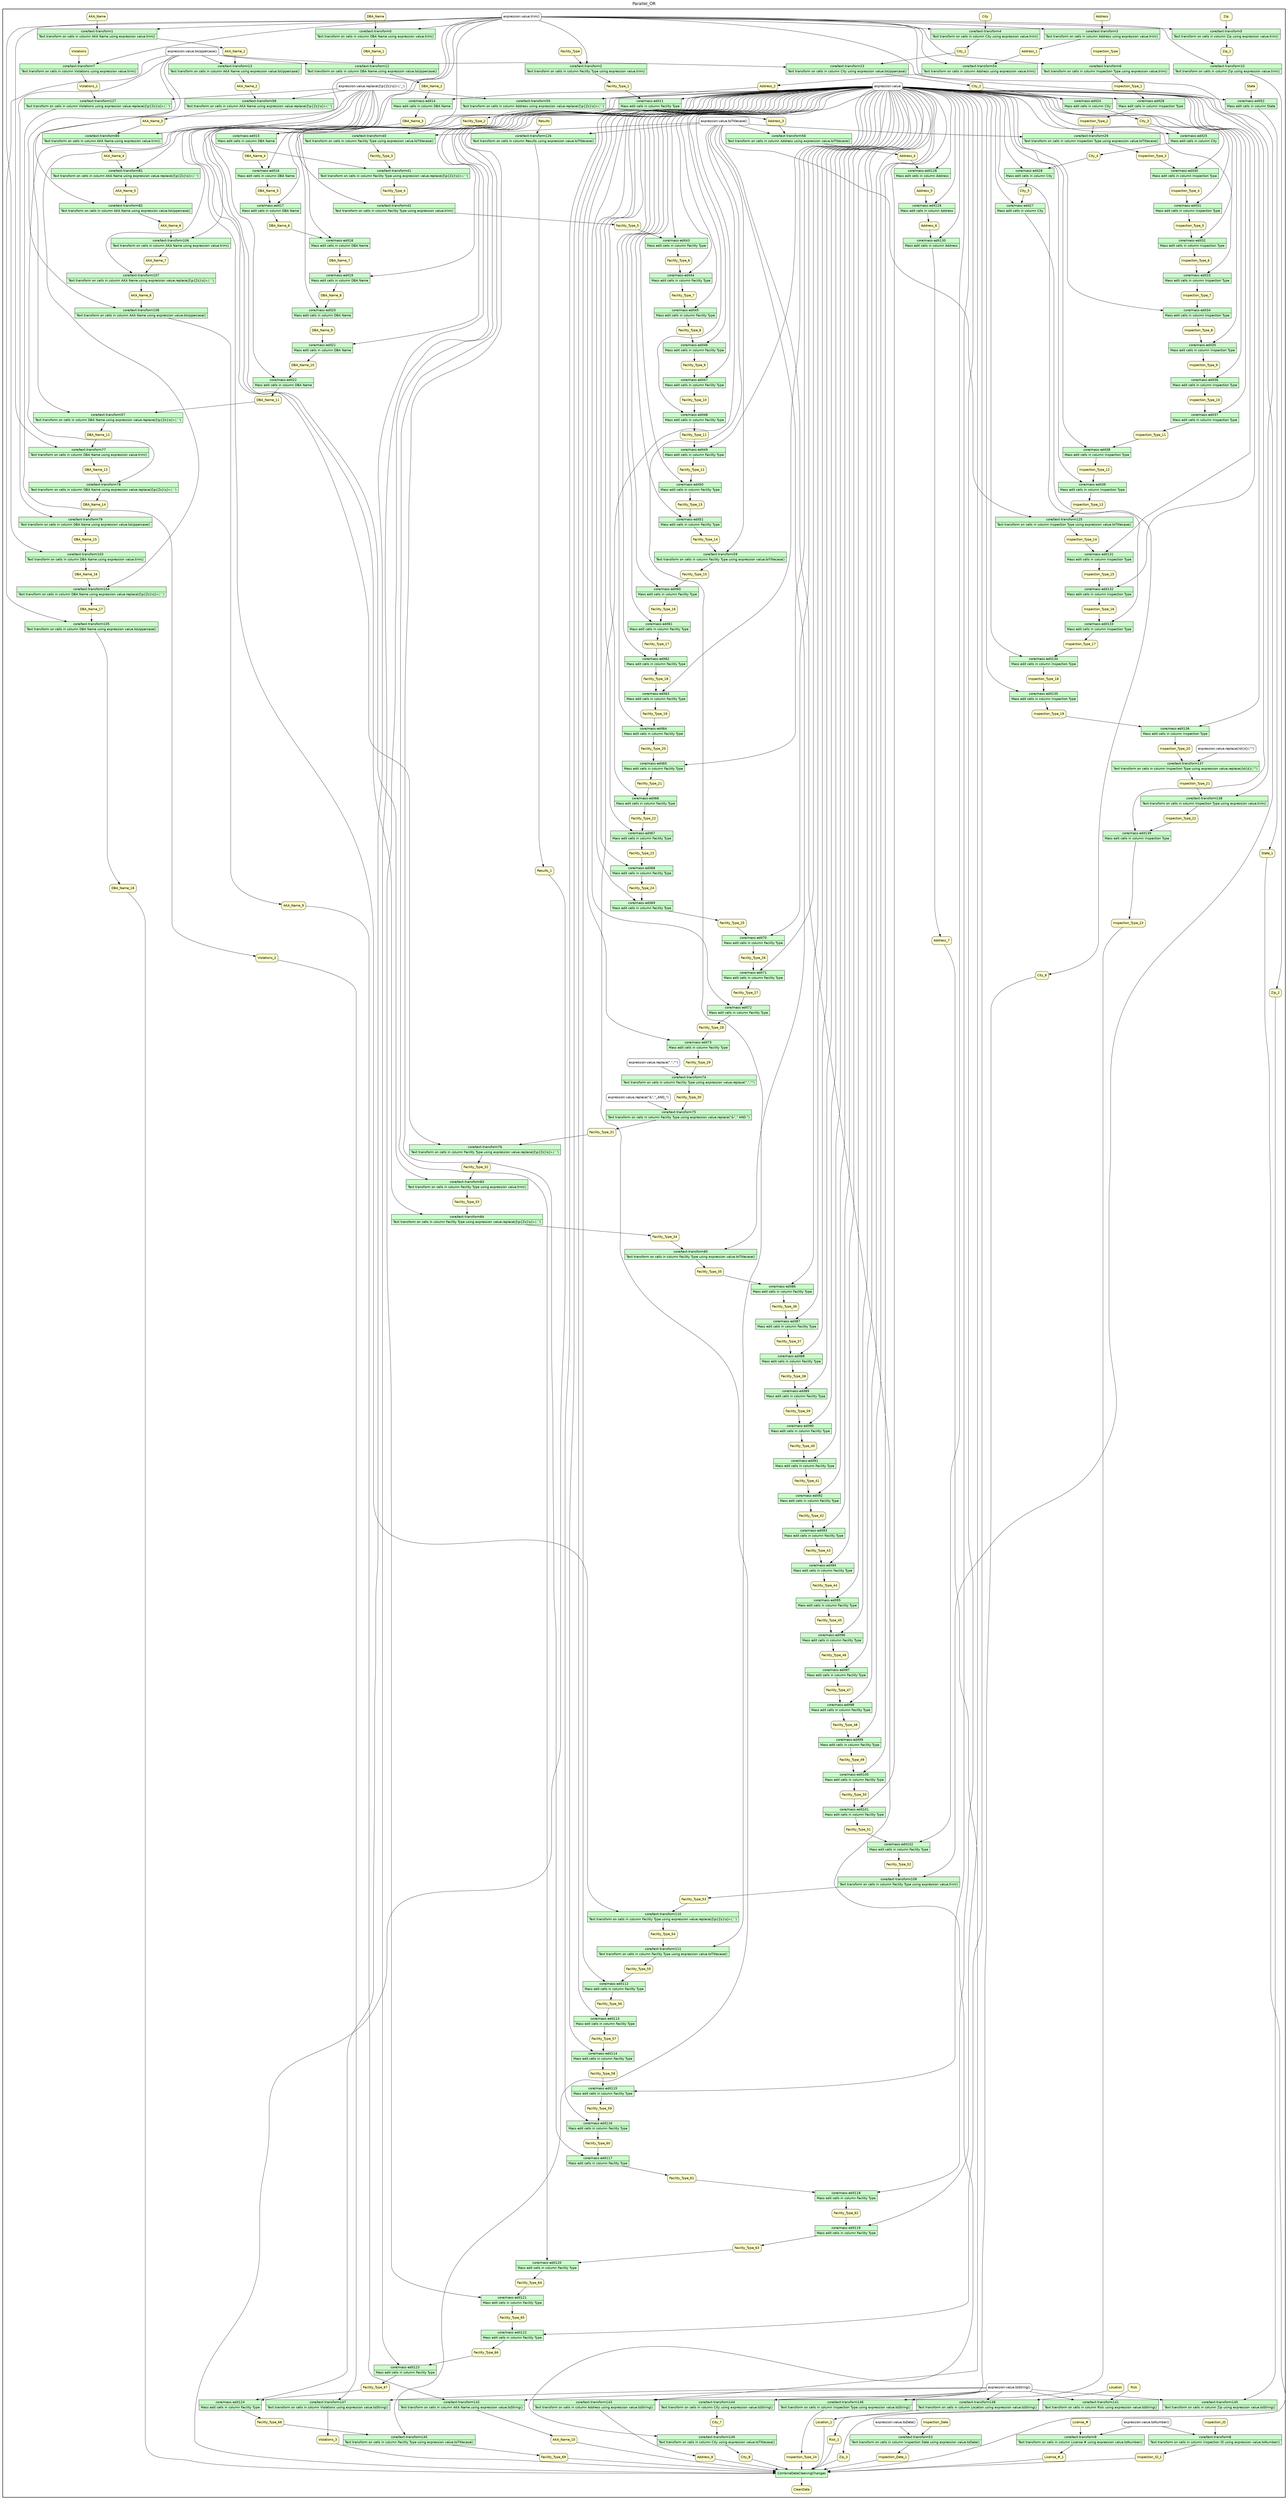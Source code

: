 
/* Start of top-level graph */
digraph Workflow {
rankdir=TB

/* Title for graph */
fontname=Helvetica; fontsize=18; labelloc=t
label=Parallel_OR

/* Start of double cluster for drawing box around nodes in workflow */
subgraph cluster_workflow_box_outer { label=""; color=black; penwidth=2
subgraph cluster_workflow_box_inner { label=""; penwidth=0

/* Style for nodes representing atomic programs in workflow */
node[shape=box style=filled fillcolor="#CCFFCC" peripheries=1 fontname=Helvetica]

/* Nodes representing atomic programs in workflow */
"core/text-transform0" [shape=record rankdir=LR label="{<f0> core/text-transform0 |<f1> Text transform on cells in column DBA Name using expression value.trim()}"];
"core/text-transform1" [shape=record rankdir=LR label="{<f0> core/text-transform1 |<f1> Text transform on cells in column AKA Name using expression value.trim()}"];
"core/text-transform2" [shape=record rankdir=LR label="{<f0> core/text-transform2 |<f1> Text transform on cells in column Facility Type using expression value.trim()}"];
"core/text-transform3" [shape=record rankdir=LR label="{<f0> core/text-transform3 |<f1> Text transform on cells in column Address using expression value.trim()}"];
"core/text-transform4" [shape=record rankdir=LR label="{<f0> core/text-transform4 |<f1> Text transform on cells in column City using expression value.trim()}"];
"core/text-transform5" [shape=record rankdir=LR label="{<f0> core/text-transform5 |<f1> Text transform on cells in column Zip using expression value.trim()}"];
"core/text-transform6" [shape=record rankdir=LR label="{<f0> core/text-transform6 |<f1> Text transform on cells in column Inspection Type using expression value.trim()}"];
"core/text-transform7" [shape=record rankdir=LR label="{<f0> core/text-transform7 |<f1> Text transform on cells in column Violations using expression value.trim()}"];
"core/text-transform8" [shape=record rankdir=LR label="{<f0> core/text-transform8 |<f1> Text transform on cells in column Inspection ID using expression value.toNumber()}"];
"core/text-transform9" [shape=record rankdir=LR label="{<f0> core/text-transform9 |<f1> Text transform on cells in column License # using expression value.toNumber()}"];
"core/text-transform10" [shape=record rankdir=LR label="{<f0> core/text-transform10 |<f1> Text transform on cells in column Zip using expression value.trim()}"];
"core/mass-edit11" [shape=record rankdir=LR label="{<f0> core/mass-edit11 |<f1> Mass edit cells in column Facility Type}"];
"core/text-transform12" [shape=record rankdir=LR label="{<f0> core/text-transform12 |<f1> Text transform on cells in column DBA Name using expression value.toUppercase()}"];
"core/text-transform13" [shape=record rankdir=LR label="{<f0> core/text-transform13 |<f1> Text transform on cells in column AKA Name using expression value.toUppercase()}"];
"core/mass-edit14" [shape=record rankdir=LR label="{<f0> core/mass-edit14 |<f1> Mass edit cells in column DBA Name}"];
"core/mass-edit15" [shape=record rankdir=LR label="{<f0> core/mass-edit15 |<f1> Mass edit cells in column DBA Name}"];
"core/mass-edit16" [shape=record rankdir=LR label="{<f0> core/mass-edit16 |<f1> Mass edit cells in column DBA Name}"];
"core/mass-edit17" [shape=record rankdir=LR label="{<f0> core/mass-edit17 |<f1> Mass edit cells in column DBA Name}"];
"core/mass-edit18" [shape=record rankdir=LR label="{<f0> core/mass-edit18 |<f1> Mass edit cells in column DBA Name}"];
"core/mass-edit19" [shape=record rankdir=LR label="{<f0> core/mass-edit19 |<f1> Mass edit cells in column DBA Name}"];
"core/mass-edit20" [shape=record rankdir=LR label="{<f0> core/mass-edit20 |<f1> Mass edit cells in column DBA Name}"];
"core/mass-edit21" [shape=record rankdir=LR label="{<f0> core/mass-edit21 |<f1> Mass edit cells in column DBA Name}"];
"core/mass-edit22" [shape=record rankdir=LR label="{<f0> core/mass-edit22 |<f1> Mass edit cells in column DBA Name}"];
"core/text-transform23" [shape=record rankdir=LR label="{<f0> core/text-transform23 |<f1> Text transform on cells in column City using expression value.toUppercase()}"];
"core/mass-edit24" [shape=record rankdir=LR label="{<f0> core/mass-edit24 |<f1> Mass edit cells in column City}"];
"core/mass-edit25" [shape=record rankdir=LR label="{<f0> core/mass-edit25 |<f1> Mass edit cells in column City}"];
"core/mass-edit26" [shape=record rankdir=LR label="{<f0> core/mass-edit26 |<f1> Mass edit cells in column City}"];
"core/mass-edit27" [shape=record rankdir=LR label="{<f0> core/mass-edit27 |<f1> Mass edit cells in column City}"];
"core/mass-edit28" [shape=record rankdir=LR label="{<f0> core/mass-edit28 |<f1> Mass edit cells in column Inspection Type}"];
"core/text-transform29" [shape=record rankdir=LR label="{<f0> core/text-transform29 |<f1> Text transform on cells in column Inspection Type using expression value.toTitlecase()}"];
"core/mass-edit30" [shape=record rankdir=LR label="{<f0> core/mass-edit30 |<f1> Mass edit cells in column Inspection Type}"];
"core/mass-edit31" [shape=record rankdir=LR label="{<f0> core/mass-edit31 |<f1> Mass edit cells in column Inspection Type}"];
"core/mass-edit32" [shape=record rankdir=LR label="{<f0> core/mass-edit32 |<f1> Mass edit cells in column Inspection Type}"];
"core/mass-edit33" [shape=record rankdir=LR label="{<f0> core/mass-edit33 |<f1> Mass edit cells in column Inspection Type}"];
"core/mass-edit34" [shape=record rankdir=LR label="{<f0> core/mass-edit34 |<f1> Mass edit cells in column Inspection Type}"];
"core/mass-edit35" [shape=record rankdir=LR label="{<f0> core/mass-edit35 |<f1> Mass edit cells in column Inspection Type}"];
"core/mass-edit36" [shape=record rankdir=LR label="{<f0> core/mass-edit36 |<f1> Mass edit cells in column Inspection Type}"];
"core/mass-edit37" [shape=record rankdir=LR label="{<f0> core/mass-edit37 |<f1> Mass edit cells in column Inspection Type}"];
"core/mass-edit38" [shape=record rankdir=LR label="{<f0> core/mass-edit38 |<f1> Mass edit cells in column Inspection Type}"];
"core/mass-edit39" [shape=record rankdir=LR label="{<f0> core/mass-edit39 |<f1> Mass edit cells in column Inspection Type}"];
"core/text-transform40" [shape=record rankdir=LR label="{<f0> core/text-transform40 |<f1> Text transform on cells in column Facility Type using expression value.toTitlecase()}"];
"core/text-transform41" [shape=record rankdir=LR label="{<f0> core/text-transform41 |<f1> Text transform on cells in column Facility Type using expression value.replace(/[\\p\{Zs\}\\s]+/,' ')}"];
"core/text-transform42" [shape=record rankdir=LR label="{<f0> core/text-transform42 |<f1> Text transform on cells in column Facility Type using expression value.trim()}"];
"core/mass-edit43" [shape=record rankdir=LR label="{<f0> core/mass-edit43 |<f1> Mass edit cells in column Facility Type}"];
"core/mass-edit44" [shape=record rankdir=LR label="{<f0> core/mass-edit44 |<f1> Mass edit cells in column Facility Type}"];
"core/mass-edit45" [shape=record rankdir=LR label="{<f0> core/mass-edit45 |<f1> Mass edit cells in column Facility Type}"];
"core/mass-edit46" [shape=record rankdir=LR label="{<f0> core/mass-edit46 |<f1> Mass edit cells in column Facility Type}"];
"core/mass-edit47" [shape=record rankdir=LR label="{<f0> core/mass-edit47 |<f1> Mass edit cells in column Facility Type}"];
"core/mass-edit48" [shape=record rankdir=LR label="{<f0> core/mass-edit48 |<f1> Mass edit cells in column Facility Type}"];
"core/mass-edit49" [shape=record rankdir=LR label="{<f0> core/mass-edit49 |<f1> Mass edit cells in column Facility Type}"];
"core/mass-edit50" [shape=record rankdir=LR label="{<f0> core/mass-edit50 |<f1> Mass edit cells in column Facility Type}"];
"core/mass-edit51" [shape=record rankdir=LR label="{<f0> core/mass-edit51 |<f1> Mass edit cells in column Facility Type}"];
"core/mass-edit52" [shape=record rankdir=LR label="{<f0> core/mass-edit52 |<f1> Mass edit cells in column State}"];
"core/text-transform53" [shape=record rankdir=LR label="{<f0> core/text-transform53 |<f1> Text transform on cells in column Inspection Date using expression value.toDate()}"];
"core/text-transform54" [shape=record rankdir=LR label="{<f0> core/text-transform54 |<f1> Text transform on cells in column Address using expression value.trim()}"];
"core/text-transform55" [shape=record rankdir=LR label="{<f0> core/text-transform55 |<f1> Text transform on cells in column Address using expression value.replace(/[\\p\{Zs\}\\s]+/,' ')}"];
"core/text-transform56" [shape=record rankdir=LR label="{<f0> core/text-transform56 |<f1> Text transform on cells in column Address using expression value.toTitlecase()}"];
"core/text-transform57" [shape=record rankdir=LR label="{<f0> core/text-transform57 |<f1> Text transform on cells in column DBA Name using expression value.replace(/[\\p\{Zs\}\\s]+/,' ')}"];
"core/text-transform58" [shape=record rankdir=LR label="{<f0> core/text-transform58 |<f1> Text transform on cells in column AKA Name using expression value.replace(/[\\p\{Zs\}\\s]+/,' ')}"];
"core/text-transform59" [shape=record rankdir=LR label="{<f0> core/text-transform59 |<f1> Text transform on cells in column Facility Type using expression value.toTitlecase()}"];
"core/mass-edit60" [shape=record rankdir=LR label="{<f0> core/mass-edit60 |<f1> Mass edit cells in column Facility Type}"];
"core/mass-edit61" [shape=record rankdir=LR label="{<f0> core/mass-edit61 |<f1> Mass edit cells in column Facility Type}"];
"core/mass-edit62" [shape=record rankdir=LR label="{<f0> core/mass-edit62 |<f1> Mass edit cells in column Facility Type}"];
"core/mass-edit63" [shape=record rankdir=LR label="{<f0> core/mass-edit63 |<f1> Mass edit cells in column Facility Type}"];
"core/mass-edit64" [shape=record rankdir=LR label="{<f0> core/mass-edit64 |<f1> Mass edit cells in column Facility Type}"];
"core/mass-edit65" [shape=record rankdir=LR label="{<f0> core/mass-edit65 |<f1> Mass edit cells in column Facility Type}"];
"core/mass-edit66" [shape=record rankdir=LR label="{<f0> core/mass-edit66 |<f1> Mass edit cells in column Facility Type}"];
"core/mass-edit67" [shape=record rankdir=LR label="{<f0> core/mass-edit67 |<f1> Mass edit cells in column Facility Type}"];
"core/mass-edit68" [shape=record rankdir=LR label="{<f0> core/mass-edit68 |<f1> Mass edit cells in column Facility Type}"];
"core/mass-edit69" [shape=record rankdir=LR label="{<f0> core/mass-edit69 |<f1> Mass edit cells in column Facility Type}"];
"core/mass-edit70" [shape=record rankdir=LR label="{<f0> core/mass-edit70 |<f1> Mass edit cells in column Facility Type}"];
"core/mass-edit71" [shape=record rankdir=LR label="{<f0> core/mass-edit71 |<f1> Mass edit cells in column Facility Type}"];
"core/mass-edit72" [shape=record rankdir=LR label="{<f0> core/mass-edit72 |<f1> Mass edit cells in column Facility Type}"];
"core/mass-edit73" [shape=record rankdir=LR label="{<f0> core/mass-edit73 |<f1> Mass edit cells in column Facility Type}"];
"core/text-transform74" [shape=record rankdir=LR label="{<f0> core/text-transform74 |<f1> Text transform on cells in column Facility Type using expression value.replace(\".\",\"\")}"];
"core/text-transform75" [shape=record rankdir=LR label="{<f0> core/text-transform75 |<f1> Text transform on cells in column Facility Type using expression value.replace(\"&\",\" AND \")}"];
"core/text-transform76" [shape=record rankdir=LR label="{<f0> core/text-transform76 |<f1> Text transform on cells in column Facility Type using expression value.replace(/[\\p\{Zs\}\\s]+/,' ')}"];
"core/text-transform77" [shape=record rankdir=LR label="{<f0> core/text-transform77 |<f1> Text transform on cells in column DBA Name using expression value.trim()}"];
"core/text-transform78" [shape=record rankdir=LR label="{<f0> core/text-transform78 |<f1> Text transform on cells in column DBA Name using expression value.replace(/[\\p\{Zs\}\\s]+/,' ')}"];
"core/text-transform79" [shape=record rankdir=LR label="{<f0> core/text-transform79 |<f1> Text transform on cells in column DBA Name using expression value.toUppercase()}"];
"core/text-transform80" [shape=record rankdir=LR label="{<f0> core/text-transform80 |<f1> Text transform on cells in column AKA Name using expression value.trim()}"];
"core/text-transform81" [shape=record rankdir=LR label="{<f0> core/text-transform81 |<f1> Text transform on cells in column AKA Name using expression value.replace(/[\\p\{Zs\}\\s]+/,' ')}"];
"core/text-transform82" [shape=record rankdir=LR label="{<f0> core/text-transform82 |<f1> Text transform on cells in column AKA Name using expression value.toUppercase()}"];
"core/text-transform83" [shape=record rankdir=LR label="{<f0> core/text-transform83 |<f1> Text transform on cells in column Facility Type using expression value.trim()}"];
"core/text-transform84" [shape=record rankdir=LR label="{<f0> core/text-transform84 |<f1> Text transform on cells in column Facility Type using expression value.replace(/[\\p\{Zs\}\\s]+/,' ')}"];
"core/text-transform85" [shape=record rankdir=LR label="{<f0> core/text-transform85 |<f1> Text transform on cells in column Facility Type using expression value.toTitlecase()}"];
"core/mass-edit86" [shape=record rankdir=LR label="{<f0> core/mass-edit86 |<f1> Mass edit cells in column Facility Type}"];
"core/mass-edit87" [shape=record rankdir=LR label="{<f0> core/mass-edit87 |<f1> Mass edit cells in column Facility Type}"];
"core/mass-edit88" [shape=record rankdir=LR label="{<f0> core/mass-edit88 |<f1> Mass edit cells in column Facility Type}"];
"core/mass-edit89" [shape=record rankdir=LR label="{<f0> core/mass-edit89 |<f1> Mass edit cells in column Facility Type}"];
"core/mass-edit90" [shape=record rankdir=LR label="{<f0> core/mass-edit90 |<f1> Mass edit cells in column Facility Type}"];
"core/mass-edit91" [shape=record rankdir=LR label="{<f0> core/mass-edit91 |<f1> Mass edit cells in column Facility Type}"];
"core/mass-edit92" [shape=record rankdir=LR label="{<f0> core/mass-edit92 |<f1> Mass edit cells in column Facility Type}"];
"core/mass-edit93" [shape=record rankdir=LR label="{<f0> core/mass-edit93 |<f1> Mass edit cells in column Facility Type}"];
"core/mass-edit94" [shape=record rankdir=LR label="{<f0> core/mass-edit94 |<f1> Mass edit cells in column Facility Type}"];
"core/mass-edit95" [shape=record rankdir=LR label="{<f0> core/mass-edit95 |<f1> Mass edit cells in column Facility Type}"];
"core/mass-edit96" [shape=record rankdir=LR label="{<f0> core/mass-edit96 |<f1> Mass edit cells in column Facility Type}"];
"core/mass-edit97" [shape=record rankdir=LR label="{<f0> core/mass-edit97 |<f1> Mass edit cells in column Facility Type}"];
"core/mass-edit98" [shape=record rankdir=LR label="{<f0> core/mass-edit98 |<f1> Mass edit cells in column Facility Type}"];
"core/mass-edit99" [shape=record rankdir=LR label="{<f0> core/mass-edit99 |<f1> Mass edit cells in column Facility Type}"];
"core/mass-edit100" [shape=record rankdir=LR label="{<f0> core/mass-edit100 |<f1> Mass edit cells in column Facility Type}"];
"core/mass-edit101" [shape=record rankdir=LR label="{<f0> core/mass-edit101 |<f1> Mass edit cells in column Facility Type}"];
"core/mass-edit102" [shape=record rankdir=LR label="{<f0> core/mass-edit102 |<f1> Mass edit cells in column Facility Type}"];
"core/text-transform103" [shape=record rankdir=LR label="{<f0> core/text-transform103 |<f1> Text transform on cells in column DBA Name using expression value.trim()}"];
"core/text-transform104" [shape=record rankdir=LR label="{<f0> core/text-transform104 |<f1> Text transform on cells in column DBA Name using expression value.replace(/[\\p\{Zs\}\\s]+/,' ')}"];
"core/text-transform105" [shape=record rankdir=LR label="{<f0> core/text-transform105 |<f1> Text transform on cells in column DBA Name using expression value.toUppercase()}"];
"core/text-transform106" [shape=record rankdir=LR label="{<f0> core/text-transform106 |<f1> Text transform on cells in column AKA Name using expression value.trim()}"];
"core/text-transform107" [shape=record rankdir=LR label="{<f0> core/text-transform107 |<f1> Text transform on cells in column AKA Name using expression value.replace(/[\\p\{Zs\}\\s]+/,' ')}"];
"core/text-transform108" [shape=record rankdir=LR label="{<f0> core/text-transform108 |<f1> Text transform on cells in column AKA Name using expression value.toUppercase()}"];
"core/text-transform109" [shape=record rankdir=LR label="{<f0> core/text-transform109 |<f1> Text transform on cells in column Facility Type using expression value.trim()}"];
"core/text-transform110" [shape=record rankdir=LR label="{<f0> core/text-transform110 |<f1> Text transform on cells in column Facility Type using expression value.replace(/[\\p\{Zs\}\\s]+/,' ')}"];
"core/text-transform111" [shape=record rankdir=LR label="{<f0> core/text-transform111 |<f1> Text transform on cells in column Facility Type using expression value.toTitlecase()}"];
"core/mass-edit112" [shape=record rankdir=LR label="{<f0> core/mass-edit112 |<f1> Mass edit cells in column Facility Type}"];
"core/mass-edit113" [shape=record rankdir=LR label="{<f0> core/mass-edit113 |<f1> Mass edit cells in column Facility Type}"];
"core/mass-edit114" [shape=record rankdir=LR label="{<f0> core/mass-edit114 |<f1> Mass edit cells in column Facility Type}"];
"core/mass-edit115" [shape=record rankdir=LR label="{<f0> core/mass-edit115 |<f1> Mass edit cells in column Facility Type}"];
"core/mass-edit116" [shape=record rankdir=LR label="{<f0> core/mass-edit116 |<f1> Mass edit cells in column Facility Type}"];
"core/mass-edit117" [shape=record rankdir=LR label="{<f0> core/mass-edit117 |<f1> Mass edit cells in column Facility Type}"];
"core/mass-edit118" [shape=record rankdir=LR label="{<f0> core/mass-edit118 |<f1> Mass edit cells in column Facility Type}"];
"core/mass-edit119" [shape=record rankdir=LR label="{<f0> core/mass-edit119 |<f1> Mass edit cells in column Facility Type}"];
"core/mass-edit120" [shape=record rankdir=LR label="{<f0> core/mass-edit120 |<f1> Mass edit cells in column Facility Type}"];
"core/mass-edit121" [shape=record rankdir=LR label="{<f0> core/mass-edit121 |<f1> Mass edit cells in column Facility Type}"];
"core/mass-edit122" [shape=record rankdir=LR label="{<f0> core/mass-edit122 |<f1> Mass edit cells in column Facility Type}"];
"core/mass-edit123" [shape=record rankdir=LR label="{<f0> core/mass-edit123 |<f1> Mass edit cells in column Facility Type}"];
"core/mass-edit124" [shape=record rankdir=LR label="{<f0> core/mass-edit124 |<f1> Mass edit cells in column Facility Type}"];
"core/text-transform125" [shape=record rankdir=LR label="{<f0> core/text-transform125 |<f1> Text transform on cells in column Inspection Type using expression value.toTitlecase()}"];
"core/text-transform126" [shape=record rankdir=LR label="{<f0> core/text-transform126 |<f1> Text transform on cells in column Results using expression value.toTitlecase()}"];
"core/text-transform127" [shape=record rankdir=LR label="{<f0> core/text-transform127 |<f1> Text transform on cells in column Violations using expression value.replace(/[\\p\{Zs\}\\s]+/,' ')}"];
"core/mass-edit128" [shape=record rankdir=LR label="{<f0> core/mass-edit128 |<f1> Mass edit cells in column Address}"];
"core/mass-edit129" [shape=record rankdir=LR label="{<f0> core/mass-edit129 |<f1> Mass edit cells in column Address}"];
"core/mass-edit130" [shape=record rankdir=LR label="{<f0> core/mass-edit130 |<f1> Mass edit cells in column Address}"];
"core/mass-edit131" [shape=record rankdir=LR label="{<f0> core/mass-edit131 |<f1> Mass edit cells in column Inspection Type}"];
"core/mass-edit132" [shape=record rankdir=LR label="{<f0> core/mass-edit132 |<f1> Mass edit cells in column Inspection Type}"];
"core/mass-edit133" [shape=record rankdir=LR label="{<f0> core/mass-edit133 |<f1> Mass edit cells in column Inspection Type}"];
"core/mass-edit134" [shape=record rankdir=LR label="{<f0> core/mass-edit134 |<f1> Mass edit cells in column Inspection Type}"];
"core/mass-edit135" [shape=record rankdir=LR label="{<f0> core/mass-edit135 |<f1> Mass edit cells in column Inspection Type}"];
"core/mass-edit136" [shape=record rankdir=LR label="{<f0> core/mass-edit136 |<f1> Mass edit cells in column Inspection Type}"];
"core/text-transform137" [shape=record rankdir=LR label="{<f0> core/text-transform137 |<f1> Text transform on cells in column Inspection Type using expression value.replace(/\\d\{4\}/,\"\")}"];
"core/text-transform138" [shape=record rankdir=LR label="{<f0> core/text-transform138 |<f1> Text transform on cells in column Inspection Type using expression value.trim()}"];
"core/mass-edit139" [shape=record rankdir=LR label="{<f0> core/mass-edit139 |<f1> Mass edit cells in column Inspection Type}"];
"core/text-transform140" [shape=record rankdir=LR label="{<f0> core/text-transform140 |<f1> Text transform on cells in column Facility Type using expression value.toTitlecase()}"];
"core/text-transform141" [shape=record rankdir=LR label="{<f0> core/text-transform141 |<f1> Text transform on cells in column Risk using expression value.toString()}"];
"core/text-transform142" [shape=record rankdir=LR label="{<f0> core/text-transform142 |<f1> Text transform on cells in column AKA Name using expression value.toString()}"];
"core/text-transform143" [shape=record rankdir=LR label="{<f0> core/text-transform143 |<f1> Text transform on cells in column Address using expression value.toString()}"];
"core/text-transform144" [shape=record rankdir=LR label="{<f0> core/text-transform144 |<f1> Text transform on cells in column City using expression value.toString()}"];
"core/text-transform145" [shape=record rankdir=LR label="{<f0> core/text-transform145 |<f1> Text transform on cells in column Zip using expression value.toString()}"];
"core/text-transform146" [shape=record rankdir=LR label="{<f0> core/text-transform146 |<f1> Text transform on cells in column Inspection Type using expression value.toString()}"];
"core/text-transform147" [shape=record rankdir=LR label="{<f0> core/text-transform147 |<f1> Text transform on cells in column Violations using expression value.toString()}"];
"core/text-transform148" [shape=record rankdir=LR label="{<f0> core/text-transform148 |<f1> Text transform on cells in column Location using expression value.toString()}"];
"core/text-transform149" [shape=record rankdir=LR label="{<f0> core/text-transform149 |<f1> Text transform on cells in column City using expression value.toTitlecase()}"];
CombineDataCleaningChanges

/* Style for nodes representing non-parameter data channels in workflow */
node[shape=box style="rounded,filled" fillcolor="#FFFFCC" peripheries=1 fontname=Helvetica]

/* Nodes for non-parameter data channels in workflow */
CleanData
DBA_Name
AKA_Name
Facility_Type
Address
City
Zip
Inspection_Type
Violations
Inspection_ID
"License_#"
Zip_1
Facility_Type_1
DBA_Name_1
AKA_Name_1
DBA_Name_2
DBA_Name_3
DBA_Name_4
DBA_Name_5
DBA_Name_6
DBA_Name_7
DBA_Name_8
DBA_Name_9
DBA_Name_10
City_1
City_2
City_3
City_4
City_5
Inspection_Type_1
Inspection_Type_2
Inspection_Type_3
Inspection_Type_4
Inspection_Type_5
Inspection_Type_6
Inspection_Type_7
Inspection_Type_8
Inspection_Type_9
Inspection_Type_10
Inspection_Type_11
Inspection_Type_12
Facility_Type_2
Facility_Type_3
Facility_Type_4
Facility_Type_5
Facility_Type_6
Facility_Type_7
Facility_Type_8
Facility_Type_9
Facility_Type_10
Facility_Type_11
Facility_Type_12
Facility_Type_13
State
Inspection_Date
Address_1
Address_2
Address_3
DBA_Name_11
AKA_Name_2
Facility_Type_14
Facility_Type_15
Facility_Type_16
Facility_Type_17
Facility_Type_18
Facility_Type_19
Facility_Type_20
Facility_Type_21
Facility_Type_22
Facility_Type_23
Facility_Type_24
Facility_Type_25
Facility_Type_26
Facility_Type_27
Facility_Type_28
Facility_Type_29
Facility_Type_30
Facility_Type_31
DBA_Name_12
DBA_Name_13
DBA_Name_14
AKA_Name_3
AKA_Name_4
AKA_Name_5
Facility_Type_32
Facility_Type_33
Facility_Type_34
Facility_Type_35
Facility_Type_36
Facility_Type_37
Facility_Type_38
Facility_Type_39
Facility_Type_40
Facility_Type_41
Facility_Type_42
Facility_Type_43
Facility_Type_44
Facility_Type_45
Facility_Type_46
Facility_Type_47
Facility_Type_48
Facility_Type_49
Facility_Type_50
Facility_Type_51
DBA_Name_15
DBA_Name_16
DBA_Name_17
AKA_Name_6
AKA_Name_7
AKA_Name_8
Facility_Type_52
Facility_Type_53
Facility_Type_54
Facility_Type_55
Facility_Type_56
Facility_Type_57
Facility_Type_58
Facility_Type_59
Facility_Type_60
Facility_Type_61
Facility_Type_62
Facility_Type_63
Facility_Type_64
Facility_Type_65
Facility_Type_66
Facility_Type_67
Inspection_Type_13
Results
Violations_1
Address_4
Address_5
Address_6
Inspection_Type_14
Inspection_Type_15
Inspection_Type_16
Inspection_Type_17
Inspection_Type_18
Inspection_Type_19
Inspection_Type_20
Inspection_Type_21
Inspection_Type_22
Facility_Type_68
Risk
AKA_Name_9
Address_7
City_6
Zip_2
Inspection_Type_23
Violations_2
Location
City_7
DBA_Name_18
AKA_Name_10
Facility_Type_69
Address_8
City_8
Zip_3
Inspection_Type_24
Violations_3
Inspection_ID_1
"License_#_1"
State_1
Inspection_Date_1
Results_1
Risk_1
Location_1

/* Style for nodes representing parameter channels in workflow */
node[shape=box style="rounded,filled" fillcolor="#FCFCFC" peripheries=1 fontname=Helvetica]

/* Nodes representing parameter channels in workflow */
"expression:value.trim()"
"expression:value.toNumber()"
"expression:value"
"expression:value.toUppercase()"
"expression:value.toTitlecase()"
"expression:value.replace(/[\\p{Zs}\\s]+/,'_')"
"expression:value.toDate()"
"expression:value.replace(\".\",\"\")"
"expression:value.replace(\"&\",\"_AND_\")"
"expression:value.replace(/\\d{4}/,\"\")"
"expression:value.toString()"

/* Edges representing connections between programs and channels */
"core/text-transform0" -> DBA_Name_1
"expression:value.trim()" -> "core/text-transform0"
DBA_Name -> "core/text-transform0"
"core/text-transform1" -> AKA_Name_1
"expression:value.trim()" -> "core/text-transform1"
AKA_Name -> "core/text-transform1"
"core/text-transform2" -> Facility_Type_1
"expression:value.trim()" -> "core/text-transform2"
Facility_Type -> "core/text-transform2"
"core/text-transform3" -> Address_1
"expression:value.trim()" -> "core/text-transform3"
Address -> "core/text-transform3"
"core/text-transform4" -> City_1
"expression:value.trim()" -> "core/text-transform4"
City -> "core/text-transform4"
"core/text-transform5" -> Zip_1
"expression:value.trim()" -> "core/text-transform5"
Zip -> "core/text-transform5"
"core/text-transform6" -> Inspection_Type_1
"expression:value.trim()" -> "core/text-transform6"
Inspection_Type -> "core/text-transform6"
"core/text-transform7" -> Violations_1
"expression:value.trim()" -> "core/text-transform7"
Violations -> "core/text-transform7"
"core/text-transform8" -> Inspection_ID_1
"expression:value.toNumber()" -> "core/text-transform8"
Inspection_ID -> "core/text-transform8"
"core/text-transform9" -> "License_#_1"
"expression:value.toNumber()" -> "core/text-transform9"
"License_#" -> "core/text-transform9"
"core/text-transform10" -> Zip_2
"expression:value.trim()" -> "core/text-transform10"
Zip_1 -> "core/text-transform10"
"core/mass-edit11" -> Facility_Type_2
"expression:value" -> "core/mass-edit11"
Facility_Type_1 -> "core/mass-edit11"
"core/text-transform12" -> DBA_Name_2
"expression:value.toUppercase()" -> "core/text-transform12"
DBA_Name_1 -> "core/text-transform12"
"core/text-transform13" -> AKA_Name_2
"expression:value.toUppercase()" -> "core/text-transform13"
AKA_Name_1 -> "core/text-transform13"
"core/mass-edit14" -> DBA_Name_3
"expression:value" -> "core/mass-edit14"
DBA_Name_2 -> "core/mass-edit14"
"core/mass-edit15" -> DBA_Name_4
"expression:value" -> "core/mass-edit15"
DBA_Name_3 -> "core/mass-edit15"
"core/mass-edit16" -> DBA_Name_5
"expression:value" -> "core/mass-edit16"
DBA_Name_4 -> "core/mass-edit16"
"core/mass-edit17" -> DBA_Name_6
"expression:value" -> "core/mass-edit17"
DBA_Name_5 -> "core/mass-edit17"
"core/mass-edit18" -> DBA_Name_7
"expression:value" -> "core/mass-edit18"
DBA_Name_6 -> "core/mass-edit18"
"core/mass-edit19" -> DBA_Name_8
"expression:value" -> "core/mass-edit19"
DBA_Name_7 -> "core/mass-edit19"
"core/mass-edit20" -> DBA_Name_9
"expression:value" -> "core/mass-edit20"
DBA_Name_8 -> "core/mass-edit20"
"core/mass-edit21" -> DBA_Name_10
"expression:value" -> "core/mass-edit21"
DBA_Name_9 -> "core/mass-edit21"
"core/mass-edit22" -> DBA_Name_11
"expression:value" -> "core/mass-edit22"
DBA_Name_10 -> "core/mass-edit22"
"core/text-transform23" -> City_2
"expression:value.toUppercase()" -> "core/text-transform23"
City_1 -> "core/text-transform23"
"core/mass-edit24" -> City_3
"expression:value" -> "core/mass-edit24"
City_2 -> "core/mass-edit24"
"core/mass-edit25" -> City_4
"expression:value" -> "core/mass-edit25"
City_3 -> "core/mass-edit25"
"core/mass-edit26" -> City_5
"expression:value" -> "core/mass-edit26"
City_4 -> "core/mass-edit26"
"core/mass-edit27" -> City_6
"expression:value" -> "core/mass-edit27"
City_5 -> "core/mass-edit27"
"core/mass-edit28" -> Inspection_Type_2
"expression:value" -> "core/mass-edit28"
Inspection_Type_1 -> "core/mass-edit28"
"core/text-transform29" -> Inspection_Type_3
"expression:value.toTitlecase()" -> "core/text-transform29"
Inspection_Type_2 -> "core/text-transform29"
"core/mass-edit30" -> Inspection_Type_4
"expression:value" -> "core/mass-edit30"
Inspection_Type_3 -> "core/mass-edit30"
"core/mass-edit31" -> Inspection_Type_5
"expression:value" -> "core/mass-edit31"
Inspection_Type_4 -> "core/mass-edit31"
"core/mass-edit32" -> Inspection_Type_6
"expression:value" -> "core/mass-edit32"
Inspection_Type_5 -> "core/mass-edit32"
"core/mass-edit33" -> Inspection_Type_7
"expression:value" -> "core/mass-edit33"
Inspection_Type_6 -> "core/mass-edit33"
"core/mass-edit34" -> Inspection_Type_8
"expression:value" -> "core/mass-edit34"
Inspection_Type_7 -> "core/mass-edit34"
"core/mass-edit35" -> Inspection_Type_9
"expression:value" -> "core/mass-edit35"
Inspection_Type_8 -> "core/mass-edit35"
"core/mass-edit36" -> Inspection_Type_10
"expression:value" -> "core/mass-edit36"
Inspection_Type_9 -> "core/mass-edit36"
"core/mass-edit37" -> Inspection_Type_11
"expression:value" -> "core/mass-edit37"
Inspection_Type_10 -> "core/mass-edit37"
"core/mass-edit38" -> Inspection_Type_12
"expression:value" -> "core/mass-edit38"
Inspection_Type_11 -> "core/mass-edit38"
"core/mass-edit39" -> Inspection_Type_13
"expression:value" -> "core/mass-edit39"
Inspection_Type_12 -> "core/mass-edit39"
"core/text-transform40" -> Facility_Type_3
"expression:value.toTitlecase()" -> "core/text-transform40"
Facility_Type_2 -> "core/text-transform40"
"core/text-transform41" -> Facility_Type_4
"expression:value.replace(/[\\p{Zs}\\s]+/,'_')" -> "core/text-transform41"
Facility_Type_3 -> "core/text-transform41"
"core/text-transform42" -> Facility_Type_5
"expression:value.trim()" -> "core/text-transform42"
Facility_Type_4 -> "core/text-transform42"
"core/mass-edit43" -> Facility_Type_6
"expression:value" -> "core/mass-edit43"
Facility_Type_5 -> "core/mass-edit43"
"core/mass-edit44" -> Facility_Type_7
"expression:value" -> "core/mass-edit44"
Facility_Type_6 -> "core/mass-edit44"
"core/mass-edit45" -> Facility_Type_8
"expression:value" -> "core/mass-edit45"
Facility_Type_7 -> "core/mass-edit45"
"core/mass-edit46" -> Facility_Type_9
"expression:value" -> "core/mass-edit46"
Facility_Type_8 -> "core/mass-edit46"
"core/mass-edit47" -> Facility_Type_10
"expression:value" -> "core/mass-edit47"
Facility_Type_9 -> "core/mass-edit47"
"core/mass-edit48" -> Facility_Type_11
"expression:value" -> "core/mass-edit48"
Facility_Type_10 -> "core/mass-edit48"
"core/mass-edit49" -> Facility_Type_12
"expression:value" -> "core/mass-edit49"
Facility_Type_11 -> "core/mass-edit49"
"core/mass-edit50" -> Facility_Type_13
"expression:value" -> "core/mass-edit50"
Facility_Type_12 -> "core/mass-edit50"
"core/mass-edit51" -> Facility_Type_14
"expression:value" -> "core/mass-edit51"
Facility_Type_13 -> "core/mass-edit51"
"core/mass-edit52" -> State_1
"expression:value" -> "core/mass-edit52"
State -> "core/mass-edit52"
"core/text-transform53" -> Inspection_Date_1
"expression:value.toDate()" -> "core/text-transform53"
Inspection_Date -> "core/text-transform53"
"core/text-transform54" -> Address_2
"expression:value.trim()" -> "core/text-transform54"
Address_1 -> "core/text-transform54"
"core/text-transform55" -> Address_3
"expression:value.replace(/[\\p{Zs}\\s]+/,'_')" -> "core/text-transform55"
Address_2 -> "core/text-transform55"
"core/text-transform56" -> Address_4
"expression:value.toTitlecase()" -> "core/text-transform56"
Address_3 -> "core/text-transform56"
"core/text-transform57" -> DBA_Name_12
"expression:value.replace(/[\\p{Zs}\\s]+/,'_')" -> "core/text-transform57"
DBA_Name_11 -> "core/text-transform57"
"core/text-transform58" -> AKA_Name_3
"expression:value.replace(/[\\p{Zs}\\s]+/,'_')" -> "core/text-transform58"
AKA_Name_2 -> "core/text-transform58"
"core/text-transform59" -> Facility_Type_15
"expression:value.toTitlecase()" -> "core/text-transform59"
Facility_Type_14 -> "core/text-transform59"
"core/mass-edit60" -> Facility_Type_16
"expression:value" -> "core/mass-edit60"
Facility_Type_15 -> "core/mass-edit60"
"core/mass-edit61" -> Facility_Type_17
"expression:value" -> "core/mass-edit61"
Facility_Type_16 -> "core/mass-edit61"
"core/mass-edit62" -> Facility_Type_18
"expression:value" -> "core/mass-edit62"
Facility_Type_17 -> "core/mass-edit62"
"core/mass-edit63" -> Facility_Type_19
"expression:value" -> "core/mass-edit63"
Facility_Type_18 -> "core/mass-edit63"
"core/mass-edit64" -> Facility_Type_20
"expression:value" -> "core/mass-edit64"
Facility_Type_19 -> "core/mass-edit64"
"core/mass-edit65" -> Facility_Type_21
"expression:value" -> "core/mass-edit65"
Facility_Type_20 -> "core/mass-edit65"
"core/mass-edit66" -> Facility_Type_22
"expression:value" -> "core/mass-edit66"
Facility_Type_21 -> "core/mass-edit66"
"core/mass-edit67" -> Facility_Type_23
"expression:value" -> "core/mass-edit67"
Facility_Type_22 -> "core/mass-edit67"
"core/mass-edit68" -> Facility_Type_24
"expression:value" -> "core/mass-edit68"
Facility_Type_23 -> "core/mass-edit68"
"core/mass-edit69" -> Facility_Type_25
"expression:value" -> "core/mass-edit69"
Facility_Type_24 -> "core/mass-edit69"
"core/mass-edit70" -> Facility_Type_26
"expression:value" -> "core/mass-edit70"
Facility_Type_25 -> "core/mass-edit70"
"core/mass-edit71" -> Facility_Type_27
"expression:value" -> "core/mass-edit71"
Facility_Type_26 -> "core/mass-edit71"
"core/mass-edit72" -> Facility_Type_28
"expression:value" -> "core/mass-edit72"
Facility_Type_27 -> "core/mass-edit72"
"core/mass-edit73" -> Facility_Type_29
"expression:value" -> "core/mass-edit73"
Facility_Type_28 -> "core/mass-edit73"
"core/text-transform74" -> Facility_Type_30
"expression:value.replace(\".\",\"\")" -> "core/text-transform74"
Facility_Type_29 -> "core/text-transform74"
"core/text-transform75" -> Facility_Type_31
"expression:value.replace(\"&\",\"_AND_\")" -> "core/text-transform75"
Facility_Type_30 -> "core/text-transform75"
"core/text-transform76" -> Facility_Type_32
"expression:value.replace(/[\\p{Zs}\\s]+/,'_')" -> "core/text-transform76"
Facility_Type_31 -> "core/text-transform76"
"core/text-transform77" -> DBA_Name_13
"expression:value.trim()" -> "core/text-transform77"
DBA_Name_12 -> "core/text-transform77"
"core/text-transform78" -> DBA_Name_14
"expression:value.replace(/[\\p{Zs}\\s]+/,'_')" -> "core/text-transform78"
DBA_Name_13 -> "core/text-transform78"
"core/text-transform79" -> DBA_Name_15
"expression:value.toUppercase()" -> "core/text-transform79"
DBA_Name_14 -> "core/text-transform79"
"core/text-transform80" -> AKA_Name_4
"expression:value.trim()" -> "core/text-transform80"
AKA_Name_3 -> "core/text-transform80"
"core/text-transform81" -> AKA_Name_5
"expression:value.replace(/[\\p{Zs}\\s]+/,'_')" -> "core/text-transform81"
AKA_Name_4 -> "core/text-transform81"
"core/text-transform82" -> AKA_Name_6
"expression:value.toUppercase()" -> "core/text-transform82"
AKA_Name_5 -> "core/text-transform82"
"core/text-transform83" -> Facility_Type_33
"expression:value.trim()" -> "core/text-transform83"
Facility_Type_32 -> "core/text-transform83"
"core/text-transform84" -> Facility_Type_34
"expression:value.replace(/[\\p{Zs}\\s]+/,'_')" -> "core/text-transform84"
Facility_Type_33 -> "core/text-transform84"
"core/text-transform85" -> Facility_Type_35
"expression:value.toTitlecase()" -> "core/text-transform85"
Facility_Type_34 -> "core/text-transform85"
"core/mass-edit86" -> Facility_Type_36
"expression:value" -> "core/mass-edit86"
Facility_Type_35 -> "core/mass-edit86"
"core/mass-edit87" -> Facility_Type_37
"expression:value" -> "core/mass-edit87"
Facility_Type_36 -> "core/mass-edit87"
"core/mass-edit88" -> Facility_Type_38
"expression:value" -> "core/mass-edit88"
Facility_Type_37 -> "core/mass-edit88"
"core/mass-edit89" -> Facility_Type_39
"expression:value" -> "core/mass-edit89"
Facility_Type_38 -> "core/mass-edit89"
"core/mass-edit90" -> Facility_Type_40
"expression:value" -> "core/mass-edit90"
Facility_Type_39 -> "core/mass-edit90"
"core/mass-edit91" -> Facility_Type_41
"expression:value" -> "core/mass-edit91"
Facility_Type_40 -> "core/mass-edit91"
"core/mass-edit92" -> Facility_Type_42
"expression:value" -> "core/mass-edit92"
Facility_Type_41 -> "core/mass-edit92"
"core/mass-edit93" -> Facility_Type_43
"expression:value" -> "core/mass-edit93"
Facility_Type_42 -> "core/mass-edit93"
"core/mass-edit94" -> Facility_Type_44
"expression:value" -> "core/mass-edit94"
Facility_Type_43 -> "core/mass-edit94"
"core/mass-edit95" -> Facility_Type_45
"expression:value" -> "core/mass-edit95"
Facility_Type_44 -> "core/mass-edit95"
"core/mass-edit96" -> Facility_Type_46
"expression:value" -> "core/mass-edit96"
Facility_Type_45 -> "core/mass-edit96"
"core/mass-edit97" -> Facility_Type_47
"expression:value" -> "core/mass-edit97"
Facility_Type_46 -> "core/mass-edit97"
"core/mass-edit98" -> Facility_Type_48
"expression:value" -> "core/mass-edit98"
Facility_Type_47 -> "core/mass-edit98"
"core/mass-edit99" -> Facility_Type_49
"expression:value" -> "core/mass-edit99"
Facility_Type_48 -> "core/mass-edit99"
"core/mass-edit100" -> Facility_Type_50
"expression:value" -> "core/mass-edit100"
Facility_Type_49 -> "core/mass-edit100"
"core/mass-edit101" -> Facility_Type_51
"expression:value" -> "core/mass-edit101"
Facility_Type_50 -> "core/mass-edit101"
"core/mass-edit102" -> Facility_Type_52
"expression:value" -> "core/mass-edit102"
Facility_Type_51 -> "core/mass-edit102"
"core/text-transform103" -> DBA_Name_16
"expression:value.trim()" -> "core/text-transform103"
DBA_Name_15 -> "core/text-transform103"
"core/text-transform104" -> DBA_Name_17
"expression:value.replace(/[\\p{Zs}\\s]+/,'_')" -> "core/text-transform104"
DBA_Name_16 -> "core/text-transform104"
"core/text-transform105" -> DBA_Name_18
"expression:value.toUppercase()" -> "core/text-transform105"
DBA_Name_17 -> "core/text-transform105"
"core/text-transform106" -> AKA_Name_7
"expression:value.trim()" -> "core/text-transform106"
AKA_Name_6 -> "core/text-transform106"
"core/text-transform107" -> AKA_Name_8
"expression:value.replace(/[\\p{Zs}\\s]+/,'_')" -> "core/text-transform107"
AKA_Name_7 -> "core/text-transform107"
"core/text-transform108" -> AKA_Name_9
"expression:value.toUppercase()" -> "core/text-transform108"
AKA_Name_8 -> "core/text-transform108"
"core/text-transform109" -> Facility_Type_53
"expression:value.trim()" -> "core/text-transform109"
Facility_Type_52 -> "core/text-transform109"
"core/text-transform110" -> Facility_Type_54
"expression:value.replace(/[\\p{Zs}\\s]+/,'_')" -> "core/text-transform110"
Facility_Type_53 -> "core/text-transform110"
"core/text-transform111" -> Facility_Type_55
"expression:value.toTitlecase()" -> "core/text-transform111"
Facility_Type_54 -> "core/text-transform111"
"core/mass-edit112" -> Facility_Type_56
"expression:value" -> "core/mass-edit112"
Facility_Type_55 -> "core/mass-edit112"
"core/mass-edit113" -> Facility_Type_57
"expression:value" -> "core/mass-edit113"
Facility_Type_56 -> "core/mass-edit113"
"core/mass-edit114" -> Facility_Type_58
"expression:value" -> "core/mass-edit114"
Facility_Type_57 -> "core/mass-edit114"
"core/mass-edit115" -> Facility_Type_59
"expression:value" -> "core/mass-edit115"
Facility_Type_58 -> "core/mass-edit115"
"core/mass-edit116" -> Facility_Type_60
"expression:value" -> "core/mass-edit116"
Facility_Type_59 -> "core/mass-edit116"
"core/mass-edit117" -> Facility_Type_61
"expression:value" -> "core/mass-edit117"
Facility_Type_60 -> "core/mass-edit117"
"core/mass-edit118" -> Facility_Type_62
"expression:value" -> "core/mass-edit118"
Facility_Type_61 -> "core/mass-edit118"
"core/mass-edit119" -> Facility_Type_63
"expression:value" -> "core/mass-edit119"
Facility_Type_62 -> "core/mass-edit119"
"core/mass-edit120" -> Facility_Type_64
"expression:value" -> "core/mass-edit120"
Facility_Type_63 -> "core/mass-edit120"
"core/mass-edit121" -> Facility_Type_65
"expression:value" -> "core/mass-edit121"
Facility_Type_64 -> "core/mass-edit121"
"core/mass-edit122" -> Facility_Type_66
"expression:value" -> "core/mass-edit122"
Facility_Type_65 -> "core/mass-edit122"
"core/mass-edit123" -> Facility_Type_67
"expression:value" -> "core/mass-edit123"
Facility_Type_66 -> "core/mass-edit123"
"core/mass-edit124" -> Facility_Type_68
"expression:value" -> "core/mass-edit124"
Facility_Type_67 -> "core/mass-edit124"
"core/text-transform125" -> Inspection_Type_14
"expression:value.toTitlecase()" -> "core/text-transform125"
Inspection_Type_13 -> "core/text-transform125"
"core/text-transform126" -> Results_1
"expression:value.toTitlecase()" -> "core/text-transform126"
Results -> "core/text-transform126"
"core/text-transform127" -> Violations_2
"expression:value.replace(/[\\p{Zs}\\s]+/,'_')" -> "core/text-transform127"
Violations_1 -> "core/text-transform127"
"core/mass-edit128" -> Address_5
"expression:value" -> "core/mass-edit128"
Address_4 -> "core/mass-edit128"
"core/mass-edit129" -> Address_6
"expression:value" -> "core/mass-edit129"
Address_5 -> "core/mass-edit129"
"core/mass-edit130" -> Address_7
"expression:value" -> "core/mass-edit130"
Address_6 -> "core/mass-edit130"
"core/mass-edit131" -> Inspection_Type_15
"expression:value" -> "core/mass-edit131"
Inspection_Type_14 -> "core/mass-edit131"
"core/mass-edit132" -> Inspection_Type_16
"expression:value" -> "core/mass-edit132"
Inspection_Type_15 -> "core/mass-edit132"
"core/mass-edit133" -> Inspection_Type_17
"expression:value" -> "core/mass-edit133"
Inspection_Type_16 -> "core/mass-edit133"
"core/mass-edit134" -> Inspection_Type_18
"expression:value" -> "core/mass-edit134"
Inspection_Type_17 -> "core/mass-edit134"
"core/mass-edit135" -> Inspection_Type_19
"expression:value" -> "core/mass-edit135"
Inspection_Type_18 -> "core/mass-edit135"
"core/mass-edit136" -> Inspection_Type_20
"expression:value" -> "core/mass-edit136"
Inspection_Type_19 -> "core/mass-edit136"
"core/text-transform137" -> Inspection_Type_21
"expression:value.replace(/\\d{4}/,\"\")" -> "core/text-transform137"
Inspection_Type_20 -> "core/text-transform137"
"core/text-transform138" -> Inspection_Type_22
"expression:value.trim()" -> "core/text-transform138"
Inspection_Type_21 -> "core/text-transform138"
"core/mass-edit139" -> Inspection_Type_23
"expression:value" -> "core/mass-edit139"
Inspection_Type_22 -> "core/mass-edit139"
"core/text-transform140" -> Facility_Type_69
"expression:value.toTitlecase()" -> "core/text-transform140"
Facility_Type_68 -> "core/text-transform140"
"core/text-transform141" -> Risk_1
"expression:value.toString()" -> "core/text-transform141"
Risk -> "core/text-transform141"
"core/text-transform142" -> AKA_Name_10
"expression:value.toString()" -> "core/text-transform142"
AKA_Name_9 -> "core/text-transform142"
"core/text-transform143" -> Address_8
"expression:value.toString()" -> "core/text-transform143"
Address_7 -> "core/text-transform143"
"core/text-transform144" -> City_7
"expression:value.toString()" -> "core/text-transform144"
City_6 -> "core/text-transform144"
"core/text-transform145" -> Zip_3
"expression:value.toString()" -> "core/text-transform145"
Zip_2 -> "core/text-transform145"
"core/text-transform146" -> Inspection_Type_24
"expression:value.toString()" -> "core/text-transform146"
Inspection_Type_23 -> "core/text-transform146"
"core/text-transform147" -> Violations_3
"expression:value.toString()" -> "core/text-transform147"
Violations_2 -> "core/text-transform147"
"core/text-transform148" -> Location_1
"expression:value.toString()" -> "core/text-transform148"
Location -> "core/text-transform148"
"core/text-transform149" -> City_8
"expression:value.toTitlecase()" -> "core/text-transform149"
City_7 -> "core/text-transform149"
CombineDataCleaningChanges -> CleanData
DBA_Name_18 -> CombineDataCleaningChanges
AKA_Name_10 -> CombineDataCleaningChanges
Facility_Type_69 -> CombineDataCleaningChanges
Address_8 -> CombineDataCleaningChanges
City_8 -> CombineDataCleaningChanges
Zip_3 -> CombineDataCleaningChanges
Inspection_Type_24 -> CombineDataCleaningChanges
Violations_3 -> CombineDataCleaningChanges
Inspection_ID_1 -> CombineDataCleaningChanges
"License_#_1" -> CombineDataCleaningChanges
State_1 -> CombineDataCleaningChanges
Inspection_Date_1 -> CombineDataCleaningChanges
Results_1 -> CombineDataCleaningChanges
Risk_1 -> CombineDataCleaningChanges
Location_1 -> CombineDataCleaningChanges

/* End of double cluster for drawing box around nodes in workflow */
}}

/* End of top-level graph */
}
